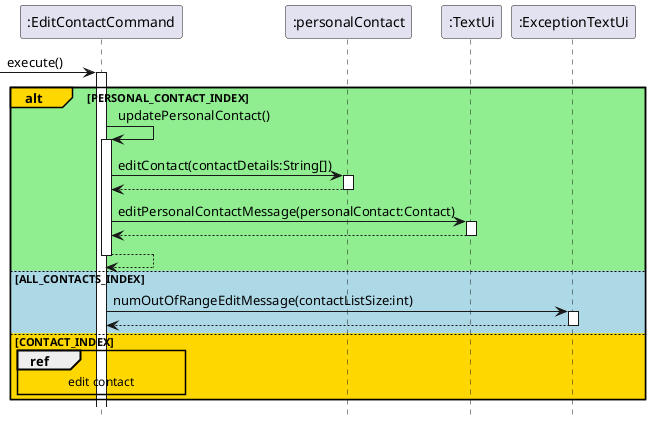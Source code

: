 @startuml
hide footbox
'https://plantuml.com/sequence-diagram

-> ":EditContactCommand": execute()
activate ":EditContactCommand"

alt#gold #lightgreen PERSONAL_CONTACT_INDEX
    ":EditContactCommand" -> ":EditContactCommand":updatePersonalContact()
    activate ":EditContactCommand"
    ":EditContactCommand" -> ":personalContact":editContact(contactDetails:String[])
    activate ":personalContact"
    ":personalContact" --> ":EditContactCommand":
    deactivate ":personalContact"
    ":EditContactCommand" -> ":TextUi":editPersonalContactMessage(personalContact:Contact)
    activate ":TextUi"
    ":TextUi" --> ":EditContactCommand":
    deactivate ":TextUi"
    ":EditContactCommand" --> ":EditContactCommand":
    deactivate ":EditContactCommand"


else #lightblue ALL_CONTACTS_INDEX
    ":EditContactCommand" -> ":ExceptionTextUi":numOutOfRangeEditMessage(contactListSize:int)
    activate ":ExceptionTextUi"
    ":ExceptionTextUi" --> ":EditContactCommand":
    deactivate ":ExceptionTextUi"

else #gold CONTACT_INDEX
   ref over ":EditContactCommand", ":EditContactCommand" :edit contact
end


@enduml